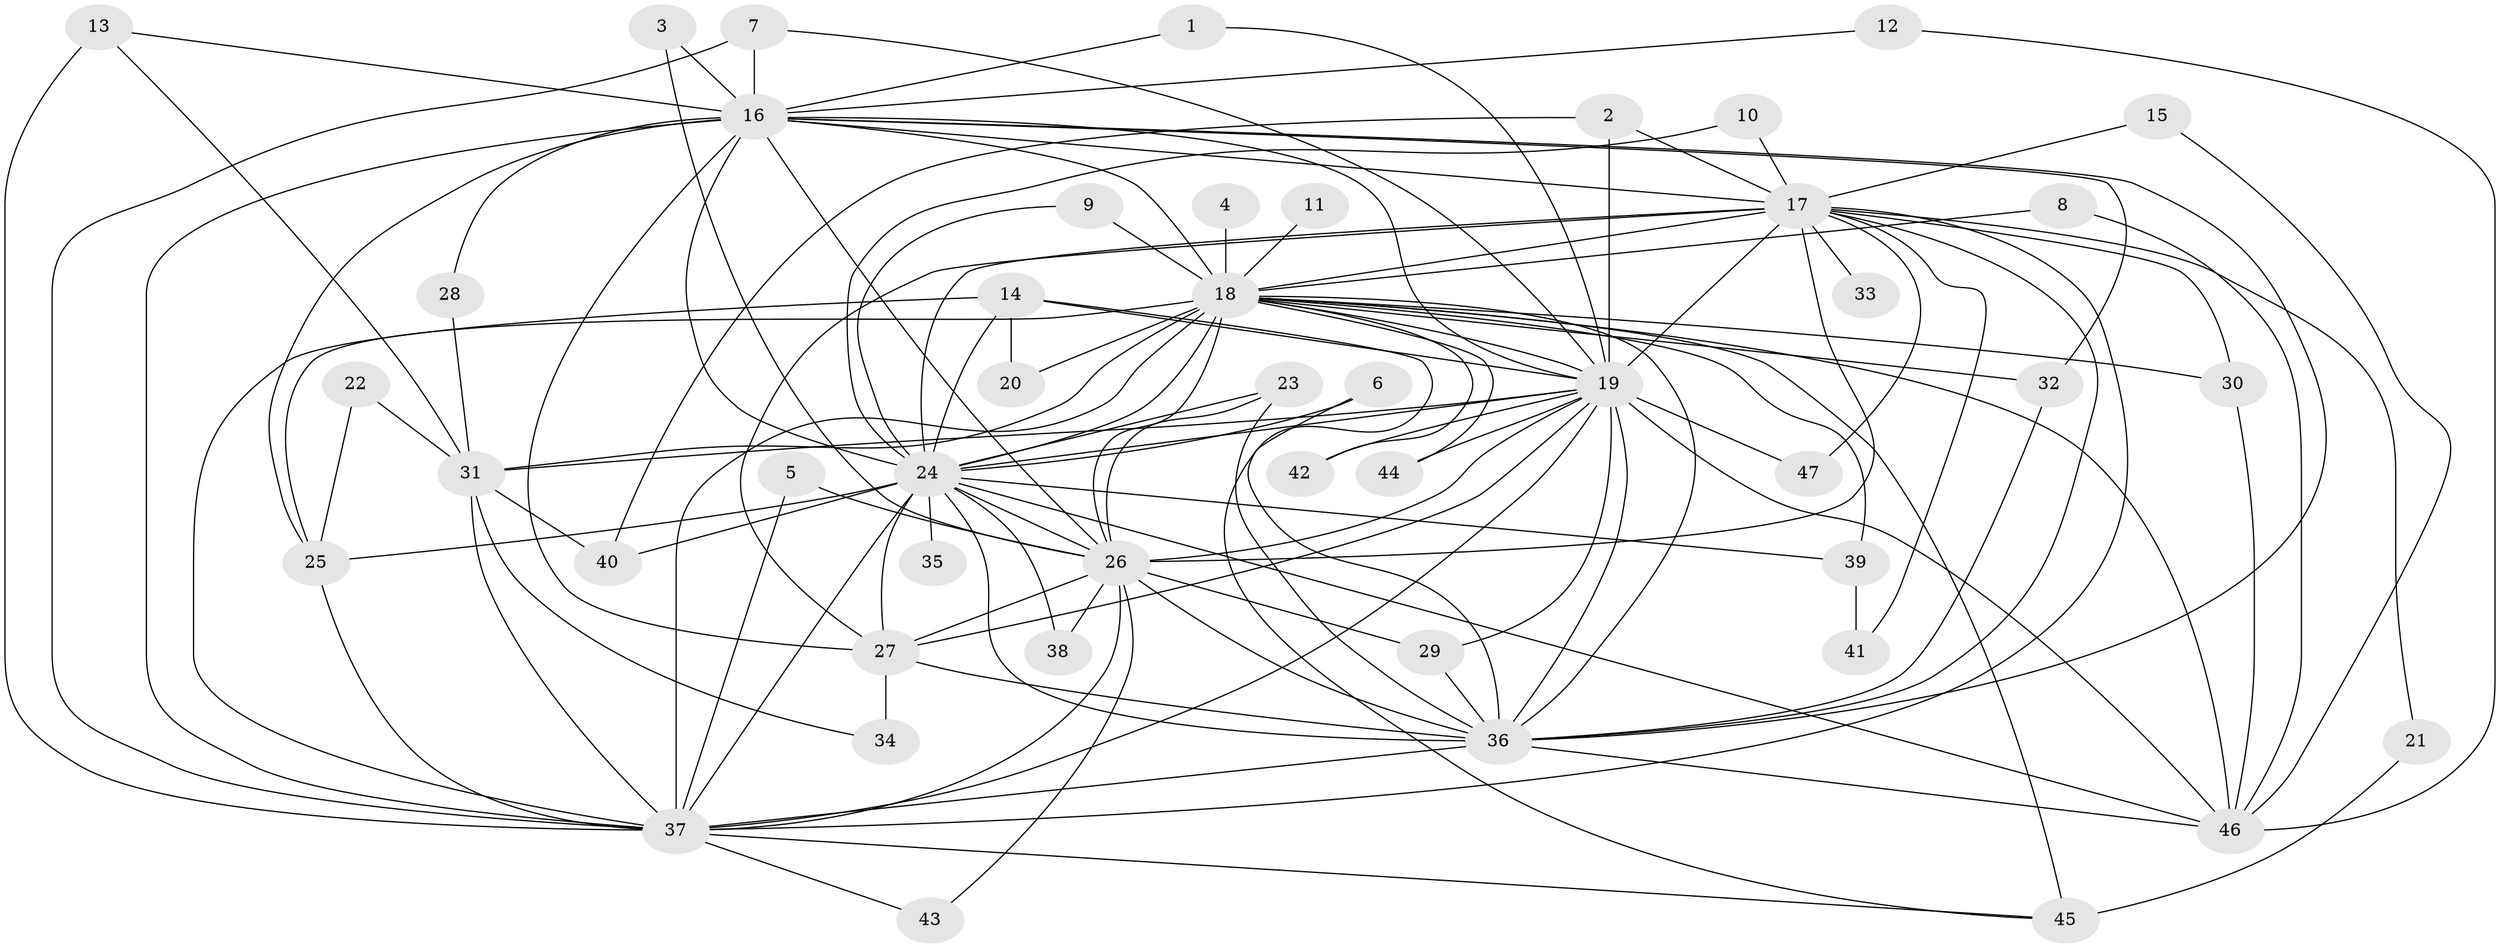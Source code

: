 // original degree distribution, {19: 0.021505376344086023, 16: 0.010752688172043012, 20: 0.03225806451612903, 27: 0.010752688172043012, 15: 0.010752688172043012, 22: 0.010752688172043012, 23: 0.010752688172043012, 4: 0.053763440860215055, 6: 0.03225806451612903, 3: 0.22580645161290322, 2: 0.5376344086021505, 5: 0.043010752688172046}
// Generated by graph-tools (version 1.1) at 2025/49/03/09/25 03:49:37]
// undirected, 47 vertices, 120 edges
graph export_dot {
graph [start="1"]
  node [color=gray90,style=filled];
  1;
  2;
  3;
  4;
  5;
  6;
  7;
  8;
  9;
  10;
  11;
  12;
  13;
  14;
  15;
  16;
  17;
  18;
  19;
  20;
  21;
  22;
  23;
  24;
  25;
  26;
  27;
  28;
  29;
  30;
  31;
  32;
  33;
  34;
  35;
  36;
  37;
  38;
  39;
  40;
  41;
  42;
  43;
  44;
  45;
  46;
  47;
  1 -- 16 [weight=1.0];
  1 -- 19 [weight=1.0];
  2 -- 17 [weight=1.0];
  2 -- 19 [weight=1.0];
  2 -- 40 [weight=1.0];
  3 -- 16 [weight=1.0];
  3 -- 26 [weight=1.0];
  4 -- 18 [weight=2.0];
  5 -- 26 [weight=1.0];
  5 -- 37 [weight=1.0];
  6 -- 24 [weight=1.0];
  6 -- 36 [weight=1.0];
  7 -- 16 [weight=1.0];
  7 -- 19 [weight=1.0];
  7 -- 37 [weight=1.0];
  8 -- 18 [weight=1.0];
  8 -- 46 [weight=1.0];
  9 -- 18 [weight=3.0];
  9 -- 24 [weight=1.0];
  10 -- 17 [weight=1.0];
  10 -- 24 [weight=1.0];
  11 -- 18 [weight=1.0];
  12 -- 16 [weight=1.0];
  12 -- 46 [weight=1.0];
  13 -- 16 [weight=1.0];
  13 -- 31 [weight=1.0];
  13 -- 37 [weight=1.0];
  14 -- 19 [weight=1.0];
  14 -- 20 [weight=1.0];
  14 -- 24 [weight=1.0];
  14 -- 37 [weight=1.0];
  14 -- 45 [weight=1.0];
  15 -- 17 [weight=1.0];
  15 -- 46 [weight=1.0];
  16 -- 17 [weight=1.0];
  16 -- 18 [weight=2.0];
  16 -- 19 [weight=1.0];
  16 -- 24 [weight=2.0];
  16 -- 25 [weight=2.0];
  16 -- 26 [weight=2.0];
  16 -- 27 [weight=1.0];
  16 -- 28 [weight=1.0];
  16 -- 32 [weight=1.0];
  16 -- 36 [weight=1.0];
  16 -- 37 [weight=1.0];
  17 -- 18 [weight=2.0];
  17 -- 19 [weight=1.0];
  17 -- 21 [weight=1.0];
  17 -- 24 [weight=3.0];
  17 -- 26 [weight=2.0];
  17 -- 27 [weight=1.0];
  17 -- 30 [weight=1.0];
  17 -- 33 [weight=2.0];
  17 -- 36 [weight=2.0];
  17 -- 37 [weight=1.0];
  17 -- 41 [weight=1.0];
  17 -- 47 [weight=1.0];
  18 -- 19 [weight=2.0];
  18 -- 20 [weight=1.0];
  18 -- 24 [weight=5.0];
  18 -- 25 [weight=1.0];
  18 -- 26 [weight=3.0];
  18 -- 30 [weight=2.0];
  18 -- 31 [weight=1.0];
  18 -- 32 [weight=2.0];
  18 -- 36 [weight=2.0];
  18 -- 37 [weight=5.0];
  18 -- 39 [weight=2.0];
  18 -- 42 [weight=2.0];
  18 -- 44 [weight=1.0];
  18 -- 45 [weight=2.0];
  18 -- 46 [weight=1.0];
  19 -- 24 [weight=3.0];
  19 -- 26 [weight=2.0];
  19 -- 27 [weight=1.0];
  19 -- 29 [weight=1.0];
  19 -- 31 [weight=1.0];
  19 -- 36 [weight=1.0];
  19 -- 37 [weight=1.0];
  19 -- 42 [weight=1.0];
  19 -- 44 [weight=1.0];
  19 -- 46 [weight=1.0];
  19 -- 47 [weight=1.0];
  21 -- 45 [weight=1.0];
  22 -- 25 [weight=1.0];
  22 -- 31 [weight=1.0];
  23 -- 24 [weight=1.0];
  23 -- 26 [weight=1.0];
  23 -- 36 [weight=1.0];
  24 -- 25 [weight=1.0];
  24 -- 26 [weight=2.0];
  24 -- 27 [weight=1.0];
  24 -- 35 [weight=1.0];
  24 -- 36 [weight=2.0];
  24 -- 37 [weight=2.0];
  24 -- 38 [weight=1.0];
  24 -- 39 [weight=1.0];
  24 -- 40 [weight=1.0];
  24 -- 46 [weight=1.0];
  25 -- 37 [weight=1.0];
  26 -- 27 [weight=1.0];
  26 -- 29 [weight=1.0];
  26 -- 36 [weight=1.0];
  26 -- 37 [weight=1.0];
  26 -- 38 [weight=1.0];
  26 -- 43 [weight=1.0];
  27 -- 34 [weight=1.0];
  27 -- 36 [weight=1.0];
  28 -- 31 [weight=1.0];
  29 -- 36 [weight=1.0];
  30 -- 46 [weight=1.0];
  31 -- 34 [weight=1.0];
  31 -- 37 [weight=1.0];
  31 -- 40 [weight=1.0];
  32 -- 36 [weight=1.0];
  36 -- 37 [weight=2.0];
  36 -- 46 [weight=1.0];
  37 -- 43 [weight=1.0];
  37 -- 45 [weight=1.0];
  39 -- 41 [weight=1.0];
}
